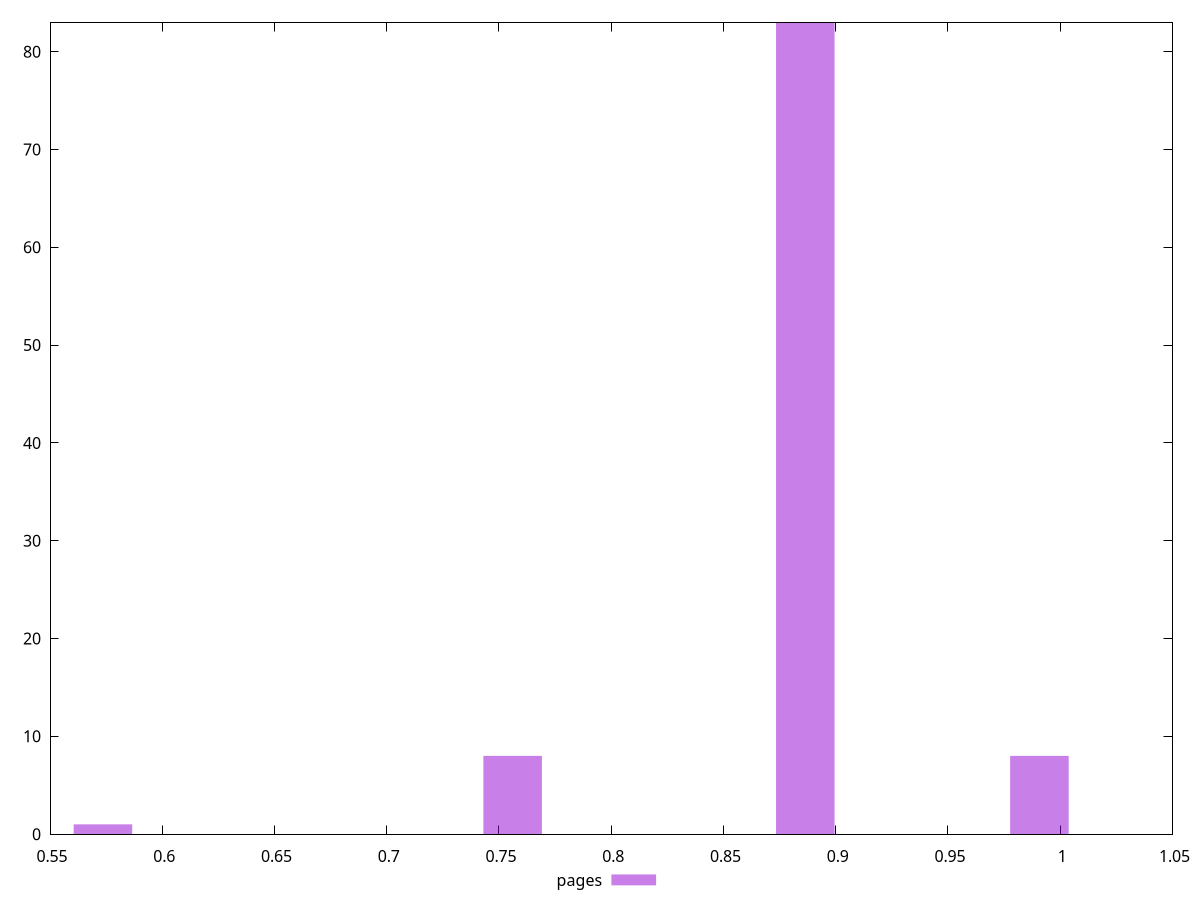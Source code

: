 $_pages <<EOF
0.7560749071645291 8
0.8864326497791031 83
0.9907188438707621 8
0.5735740675041254 1
EOF
set key outside below
set terminal pngcairo
set output "report_00006_2020-11-02T20-21-41.718Z/unused-css-rules/pages//hist.png"
set yrange [0:83]
set boxwidth 0.026071548522914795
set style fill transparent solid 0.5 noborder
plot $_pages title "pages" with boxes ,